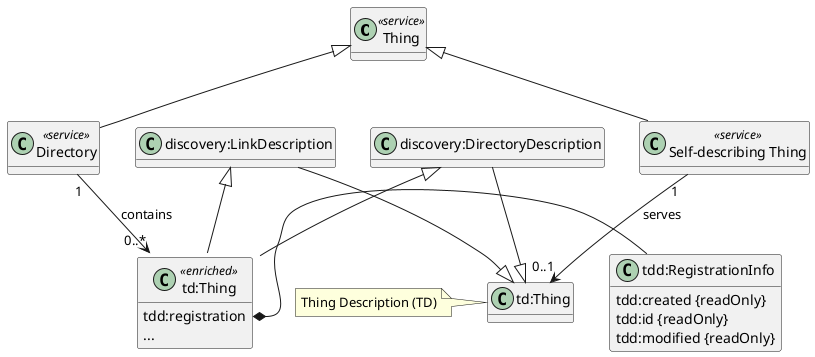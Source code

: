@startuml exploration-class-diagram
/' global configurations '/
hide methods

class Thing <<service>>
class SelfDesc as "Self-describing Thing" <<service>>
class Directory <<service>>
together {
    class TD as "td:Thing"
    note left: Thing Description (TD)

    class DD as "discovery:DirectoryDescription"
    ' note left: TD that describes\na Directory

    class LD as "discovery:LinkDescription"
    ' note right: TD that describes\na reference to another TD

    class EnrichedTD as "td:Thing" <<enriched>> {
        tdd:registration
        ...
    }
}
class RI as "tdd:RegistrationInfo" {
    tdd:created {readOnly}
    ' tdd:expires
    tdd:id {readOnly}
    tdd:modified {readOnly}
    ' tdd:ttl
}

/' relations '/
Thing <|-- SelfDesc
Thing <|-- Directory
SelfDesc "1" --> "0..1" TD: serves
TD <|-- DD
TD <|-- LD
EnrichedTD -up-|> DD
EnrichedTD -up-|> LD
Directory "1" --> "0..*" EnrichedTD: contains
EnrichedTD::registration *-right- RI


@enduml